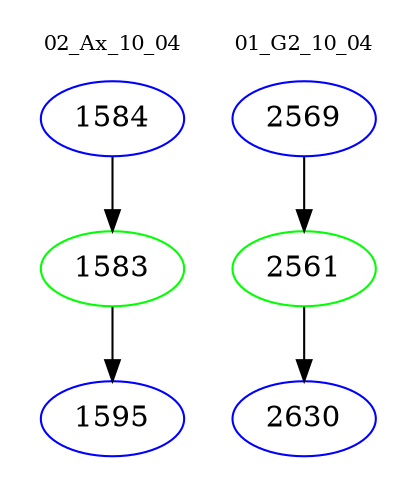 digraph{
subgraph cluster_0 {
color = white
label = "02_Ax_10_04";
fontsize=10;
T0_1584 [label="1584", color="blue"]
T0_1584 -> T0_1583 [color="black"]
T0_1583 [label="1583", color="green"]
T0_1583 -> T0_1595 [color="black"]
T0_1595 [label="1595", color="blue"]
}
subgraph cluster_1 {
color = white
label = "01_G2_10_04";
fontsize=10;
T1_2569 [label="2569", color="blue"]
T1_2569 -> T1_2561 [color="black"]
T1_2561 [label="2561", color="green"]
T1_2561 -> T1_2630 [color="black"]
T1_2630 [label="2630", color="blue"]
}
}
